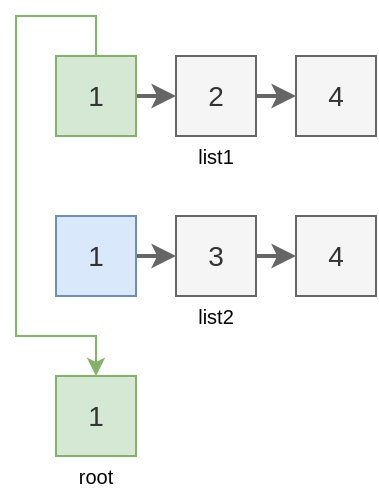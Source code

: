 <mxfile version="26.0.9" pages="6">
  <diagram name="1" id="raGk_D8FTLXwgUmbc4jt">
    <mxGraphModel dx="479" dy="602" grid="1" gridSize="10" guides="1" tooltips="1" connect="1" arrows="1" fold="1" page="1" pageScale="1" pageWidth="260" pageHeight="320" math="0" shadow="0">
      <root>
        <mxCell id="0" />
        <mxCell id="1" parent="0" />
        <mxCell id="jTd84X1G22GfpIwI3Wmg-1" style="edgeStyle=orthogonalEdgeStyle;rounded=0;orthogonalLoop=1;jettySize=auto;html=1;exitX=1;exitY=0.5;exitDx=0;exitDy=0;entryX=0;entryY=0.5;entryDx=0;entryDy=0;fillColor=#f5f5f5;strokeColor=#666666;strokeWidth=2;" parent="1" source="zCmTgFsGxIaxcytd8qIg-1" target="zCmTgFsGxIaxcytd8qIg-2" edge="1">
          <mxGeometry relative="1" as="geometry" />
        </mxCell>
        <mxCell id="7hK9Z41RGyeXFMQ4H9im-3" style="edgeStyle=orthogonalEdgeStyle;rounded=0;orthogonalLoop=1;jettySize=auto;html=1;exitX=0.5;exitY=0;exitDx=0;exitDy=0;entryX=0.5;entryY=0;entryDx=0;entryDy=0;fillColor=#d5e8d4;strokeColor=#82b366;" edge="1" parent="1" source="zCmTgFsGxIaxcytd8qIg-1" target="7hK9Z41RGyeXFMQ4H9im-2">
          <mxGeometry relative="1" as="geometry">
            <Array as="points">
              <mxPoint x="80" y="40" />
              <mxPoint x="40" y="40" />
              <mxPoint x="40" y="200" />
              <mxPoint x="80" y="200" />
            </Array>
          </mxGeometry>
        </mxCell>
        <mxCell id="zCmTgFsGxIaxcytd8qIg-1" value="1" style="text;html=1;align=center;verticalAlign=middle;whiteSpace=wrap;rounded=0;fillColor=#d5e8d4;strokeColor=#82b366;fontSize=14;fontColor=#333333;" parent="1" vertex="1">
          <mxGeometry x="60" y="60" width="40" height="40" as="geometry" />
        </mxCell>
        <mxCell id="jTd84X1G22GfpIwI3Wmg-2" style="edgeStyle=orthogonalEdgeStyle;rounded=0;orthogonalLoop=1;jettySize=auto;html=1;exitX=1;exitY=0.5;exitDx=0;exitDy=0;entryX=0;entryY=0.5;entryDx=0;entryDy=0;fillColor=#f5f5f5;strokeColor=#666666;strokeWidth=2;" parent="1" source="zCmTgFsGxIaxcytd8qIg-2" target="zCmTgFsGxIaxcytd8qIg-3" edge="1">
          <mxGeometry relative="1" as="geometry">
            <mxPoint x="200" y="80" as="sourcePoint" />
          </mxGeometry>
        </mxCell>
        <mxCell id="zCmTgFsGxIaxcytd8qIg-2" value="2" style="text;html=1;align=center;verticalAlign=middle;whiteSpace=wrap;rounded=0;fillColor=#f5f5f5;strokeColor=#666666;fontSize=14;fontColor=#333333;" parent="1" vertex="1">
          <mxGeometry x="120" y="60" width="40" height="40" as="geometry" />
        </mxCell>
        <mxCell id="zCmTgFsGxIaxcytd8qIg-3" value="4" style="text;html=1;align=center;verticalAlign=middle;whiteSpace=wrap;rounded=0;fillColor=#f5f5f5;strokeColor=#666666;fontSize=14;fontColor=#333333;" parent="1" vertex="1">
          <mxGeometry x="180" y="60" width="40" height="40" as="geometry" />
        </mxCell>
        <mxCell id="AQBsLTuEEX6UYwU5JBV7-1" value="list1" style="text;html=1;align=center;verticalAlign=middle;whiteSpace=wrap;rounded=0;fontSize=10;" parent="1" vertex="1">
          <mxGeometry x="60" y="100" width="160" height="20" as="geometry" />
        </mxCell>
        <mxCell id="9O1mxxfFyx1soMVcyxZJ-1" style="edgeStyle=orthogonalEdgeStyle;rounded=0;orthogonalLoop=1;jettySize=auto;html=1;exitX=1;exitY=0.5;exitDx=0;exitDy=0;entryX=0;entryY=0.5;entryDx=0;entryDy=0;fillColor=#f5f5f5;strokeColor=#666666;strokeWidth=2;" parent="1" source="9O1mxxfFyx1soMVcyxZJ-2" target="9O1mxxfFyx1soMVcyxZJ-4" edge="1">
          <mxGeometry relative="1" as="geometry" />
        </mxCell>
        <mxCell id="9O1mxxfFyx1soMVcyxZJ-2" value="1" style="text;html=1;align=center;verticalAlign=middle;whiteSpace=wrap;rounded=0;fillColor=#dae8fc;strokeColor=#6c8ebf;fontSize=14;fontColor=#333333;" parent="1" vertex="1">
          <mxGeometry x="60" y="140" width="40" height="40" as="geometry" />
        </mxCell>
        <mxCell id="9O1mxxfFyx1soMVcyxZJ-3" style="edgeStyle=orthogonalEdgeStyle;rounded=0;orthogonalLoop=1;jettySize=auto;html=1;exitX=1;exitY=0.5;exitDx=0;exitDy=0;entryX=0;entryY=0.5;entryDx=0;entryDy=0;fillColor=#f5f5f5;strokeColor=#666666;strokeWidth=2;" parent="1" source="9O1mxxfFyx1soMVcyxZJ-4" target="9O1mxxfFyx1soMVcyxZJ-5" edge="1">
          <mxGeometry relative="1" as="geometry">
            <mxPoint x="200" y="160" as="sourcePoint" />
          </mxGeometry>
        </mxCell>
        <mxCell id="9O1mxxfFyx1soMVcyxZJ-4" value="3" style="text;html=1;align=center;verticalAlign=middle;whiteSpace=wrap;rounded=0;fillColor=#f5f5f5;strokeColor=#666666;fontSize=14;fontColor=#333333;" parent="1" vertex="1">
          <mxGeometry x="120" y="140" width="40" height="40" as="geometry" />
        </mxCell>
        <mxCell id="9O1mxxfFyx1soMVcyxZJ-5" value="4" style="text;html=1;align=center;verticalAlign=middle;whiteSpace=wrap;rounded=0;fillColor=#f5f5f5;strokeColor=#666666;fontSize=14;fontColor=#333333;" parent="1" vertex="1">
          <mxGeometry x="180" y="140" width="40" height="40" as="geometry" />
        </mxCell>
        <mxCell id="7hK9Z41RGyeXFMQ4H9im-1" value="list2" style="text;html=1;align=center;verticalAlign=middle;whiteSpace=wrap;rounded=0;fontSize=10;" vertex="1" parent="1">
          <mxGeometry x="60" y="180" width="160" height="20" as="geometry" />
        </mxCell>
        <mxCell id="7hK9Z41RGyeXFMQ4H9im-2" value="1" style="text;html=1;align=center;verticalAlign=middle;whiteSpace=wrap;rounded=0;fillColor=#d5e8d4;strokeColor=#82b366;fontSize=14;fontColor=#333333;" vertex="1" parent="1">
          <mxGeometry x="60" y="220" width="40" height="40" as="geometry" />
        </mxCell>
        <mxCell id="7hK9Z41RGyeXFMQ4H9im-5" value="root" style="text;html=1;align=center;verticalAlign=middle;whiteSpace=wrap;rounded=0;fontSize=10;" vertex="1" parent="1">
          <mxGeometry x="60" y="260" width="40" height="20" as="geometry" />
        </mxCell>
      </root>
    </mxGraphModel>
  </diagram>
  <diagram name="2" id="fkAzctcN_5hKLY0FNa3m">
    <mxGraphModel dx="479" dy="602" grid="1" gridSize="10" guides="1" tooltips="1" connect="1" arrows="1" fold="1" page="1" pageScale="1" pageWidth="260" pageHeight="320" math="0" shadow="0">
      <root>
        <mxCell id="cw38NfJHLluVsukhfyXg-0" />
        <mxCell id="cw38NfJHLluVsukhfyXg-1" parent="cw38NfJHLluVsukhfyXg-0" />
        <mxCell id="cw38NfJHLluVsukhfyXg-2" style="edgeStyle=orthogonalEdgeStyle;rounded=0;orthogonalLoop=1;jettySize=auto;html=1;exitX=1;exitY=0.5;exitDx=0;exitDy=0;entryX=0;entryY=0.5;entryDx=0;entryDy=0;fillColor=#f5f5f5;strokeColor=#666666;strokeWidth=2;" edge="1" parent="cw38NfJHLluVsukhfyXg-1" source="cw38NfJHLluVsukhfyXg-4" target="cw38NfJHLluVsukhfyXg-6">
          <mxGeometry relative="1" as="geometry" />
        </mxCell>
        <mxCell id="cw38NfJHLluVsukhfyXg-3" style="edgeStyle=orthogonalEdgeStyle;rounded=0;orthogonalLoop=1;jettySize=auto;html=1;exitX=0.5;exitY=0;exitDx=0;exitDy=0;entryX=0.5;entryY=0;entryDx=0;entryDy=0;fillColor=#d5e8d4;strokeColor=#82b366;" edge="1" parent="cw38NfJHLluVsukhfyXg-1" source="cw38NfJHLluVsukhfyXg-10" target="5VlHmHLrL-WMpSwozJTj-0">
          <mxGeometry relative="1" as="geometry">
            <Array as="points">
              <mxPoint x="80" y="120" />
              <mxPoint x="40" y="120" />
              <mxPoint x="40" y="200" />
              <mxPoint x="140" y="200" />
            </Array>
          </mxGeometry>
        </mxCell>
        <mxCell id="cw38NfJHLluVsukhfyXg-4" value="2" style="text;html=1;align=center;verticalAlign=middle;whiteSpace=wrap;rounded=0;fillColor=#dae8fc;strokeColor=#6c8ebf;fontSize=14;fontColor=#333333;" vertex="1" parent="cw38NfJHLluVsukhfyXg-1">
          <mxGeometry x="60" y="60" width="40" height="40" as="geometry" />
        </mxCell>
        <mxCell id="cw38NfJHLluVsukhfyXg-6" value="4" style="text;html=1;align=center;verticalAlign=middle;whiteSpace=wrap;rounded=0;fillColor=#f5f5f5;strokeColor=#666666;fontSize=14;fontColor=#333333;" vertex="1" parent="cw38NfJHLluVsukhfyXg-1">
          <mxGeometry x="120" y="60" width="40" height="40" as="geometry" />
        </mxCell>
        <mxCell id="cw38NfJHLluVsukhfyXg-8" value="list1" style="text;html=1;align=center;verticalAlign=middle;whiteSpace=wrap;rounded=0;fontSize=10;" vertex="1" parent="cw38NfJHLluVsukhfyXg-1">
          <mxGeometry x="60" y="100" width="100" height="20" as="geometry" />
        </mxCell>
        <mxCell id="cw38NfJHLluVsukhfyXg-9" style="edgeStyle=orthogonalEdgeStyle;rounded=0;orthogonalLoop=1;jettySize=auto;html=1;exitX=1;exitY=0.5;exitDx=0;exitDy=0;entryX=0;entryY=0.5;entryDx=0;entryDy=0;fillColor=#f5f5f5;strokeColor=#666666;strokeWidth=2;" edge="1" parent="cw38NfJHLluVsukhfyXg-1" source="cw38NfJHLluVsukhfyXg-10" target="cw38NfJHLluVsukhfyXg-12">
          <mxGeometry relative="1" as="geometry" />
        </mxCell>
        <mxCell id="cw38NfJHLluVsukhfyXg-10" value="1" style="text;html=1;align=center;verticalAlign=middle;whiteSpace=wrap;rounded=0;fillColor=#d5e8d4;strokeColor=#82b366;fontSize=14;fontColor=#333333;" vertex="1" parent="cw38NfJHLluVsukhfyXg-1">
          <mxGeometry x="60" y="140" width="40" height="40" as="geometry" />
        </mxCell>
        <mxCell id="cw38NfJHLluVsukhfyXg-11" style="edgeStyle=orthogonalEdgeStyle;rounded=0;orthogonalLoop=1;jettySize=auto;html=1;exitX=1;exitY=0.5;exitDx=0;exitDy=0;entryX=0;entryY=0.5;entryDx=0;entryDy=0;fillColor=#f5f5f5;strokeColor=#666666;strokeWidth=2;" edge="1" parent="cw38NfJHLluVsukhfyXg-1" source="cw38NfJHLluVsukhfyXg-12" target="cw38NfJHLluVsukhfyXg-13">
          <mxGeometry relative="1" as="geometry">
            <mxPoint x="200" y="160" as="sourcePoint" />
          </mxGeometry>
        </mxCell>
        <mxCell id="cw38NfJHLluVsukhfyXg-12" value="3" style="text;html=1;align=center;verticalAlign=middle;whiteSpace=wrap;rounded=0;fillColor=#f5f5f5;strokeColor=#666666;fontSize=14;fontColor=#333333;" vertex="1" parent="cw38NfJHLluVsukhfyXg-1">
          <mxGeometry x="120" y="140" width="40" height="40" as="geometry" />
        </mxCell>
        <mxCell id="cw38NfJHLluVsukhfyXg-13" value="4" style="text;html=1;align=center;verticalAlign=middle;whiteSpace=wrap;rounded=0;fillColor=#f5f5f5;strokeColor=#666666;fontSize=14;fontColor=#333333;" vertex="1" parent="cw38NfJHLluVsukhfyXg-1">
          <mxGeometry x="180" y="140" width="40" height="40" as="geometry" />
        </mxCell>
        <mxCell id="cw38NfJHLluVsukhfyXg-14" value="list2" style="text;html=1;align=center;verticalAlign=middle;whiteSpace=wrap;rounded=0;fontSize=10;" vertex="1" parent="cw38NfJHLluVsukhfyXg-1">
          <mxGeometry x="60" y="180" width="160" height="20" as="geometry" />
        </mxCell>
        <mxCell id="cw38NfJHLluVsukhfyXg-15" value="1" style="text;html=1;align=center;verticalAlign=middle;whiteSpace=wrap;rounded=0;fillColor=#f5f5f5;strokeColor=#666666;fontSize=14;fontColor=#333333;" vertex="1" parent="cw38NfJHLluVsukhfyXg-1">
          <mxGeometry x="60" y="220" width="40" height="40" as="geometry" />
        </mxCell>
        <mxCell id="cw38NfJHLluVsukhfyXg-16" value="root" style="text;html=1;align=center;verticalAlign=middle;whiteSpace=wrap;rounded=0;fontSize=10;" vertex="1" parent="cw38NfJHLluVsukhfyXg-1">
          <mxGeometry x="60" y="260" width="100" height="20" as="geometry" />
        </mxCell>
        <mxCell id="5VlHmHLrL-WMpSwozJTj-0" value="1" style="text;html=1;align=center;verticalAlign=middle;whiteSpace=wrap;rounded=0;fillColor=#d5e8d4;strokeColor=#82b366;fontSize=14;fontColor=#333333;" vertex="1" parent="cw38NfJHLluVsukhfyXg-1">
          <mxGeometry x="120" y="220" width="40" height="40" as="geometry" />
        </mxCell>
        <mxCell id="GnSsORY7JH4M9R1ERSh8-0" style="edgeStyle=orthogonalEdgeStyle;rounded=0;orthogonalLoop=1;jettySize=auto;html=1;exitX=1;exitY=0.5;exitDx=0;exitDy=0;fillColor=#f5f5f5;strokeColor=#666666;strokeWidth=2;entryX=0;entryY=0.5;entryDx=0;entryDy=0;" edge="1" parent="cw38NfJHLluVsukhfyXg-1" source="cw38NfJHLluVsukhfyXg-15" target="5VlHmHLrL-WMpSwozJTj-0">
          <mxGeometry relative="1" as="geometry">
            <mxPoint x="110" y="170" as="sourcePoint" />
            <mxPoint x="110" y="210" as="targetPoint" />
          </mxGeometry>
        </mxCell>
      </root>
    </mxGraphModel>
  </diagram>
  <diagram name="3" id="-ntdIuObVDNcW3a2bmWH">
    <mxGraphModel dx="411" dy="516" grid="1" gridSize="10" guides="1" tooltips="1" connect="1" arrows="1" fold="1" page="1" pageScale="1" pageWidth="260" pageHeight="320" math="0" shadow="0">
      <root>
        <mxCell id="JK1_rzkIHCxc88ZtThr4-0" />
        <mxCell id="JK1_rzkIHCxc88ZtThr4-1" parent="JK1_rzkIHCxc88ZtThr4-0" />
        <mxCell id="JK1_rzkIHCxc88ZtThr4-2" style="edgeStyle=orthogonalEdgeStyle;rounded=0;orthogonalLoop=1;jettySize=auto;html=1;exitX=1;exitY=0.5;exitDx=0;exitDy=0;entryX=0;entryY=0.5;entryDx=0;entryDy=0;fillColor=#f5f5f5;strokeColor=#666666;strokeWidth=2;" edge="1" parent="JK1_rzkIHCxc88ZtThr4-1" source="JK1_rzkIHCxc88ZtThr4-4" target="JK1_rzkIHCxc88ZtThr4-5">
          <mxGeometry relative="1" as="geometry" />
        </mxCell>
        <mxCell id="JK1_rzkIHCxc88ZtThr4-3" style="edgeStyle=orthogonalEdgeStyle;rounded=0;orthogonalLoop=1;jettySize=auto;html=1;exitX=0.5;exitY=0;exitDx=0;exitDy=0;entryX=0.5;entryY=0;entryDx=0;entryDy=0;fillColor=#d5e8d4;strokeColor=#82b366;" edge="1" parent="JK1_rzkIHCxc88ZtThr4-1" source="JK1_rzkIHCxc88ZtThr4-4" target="YRRhWOOsMMy2loB9VM8X-0">
          <mxGeometry relative="1" as="geometry">
            <Array as="points">
              <mxPoint x="80" y="40" />
              <mxPoint x="40" y="40" />
              <mxPoint x="40" y="200" />
              <mxPoint x="200" y="200" />
            </Array>
          </mxGeometry>
        </mxCell>
        <mxCell id="JK1_rzkIHCxc88ZtThr4-4" value="2" style="text;html=1;align=center;verticalAlign=middle;whiteSpace=wrap;rounded=0;fillColor=#d5e8d4;strokeColor=#82b366;fontSize=14;fontColor=#333333;" vertex="1" parent="JK1_rzkIHCxc88ZtThr4-1">
          <mxGeometry x="60" y="60" width="40" height="40" as="geometry" />
        </mxCell>
        <mxCell id="JK1_rzkIHCxc88ZtThr4-5" value="4" style="text;html=1;align=center;verticalAlign=middle;whiteSpace=wrap;rounded=0;fillColor=#f5f5f5;strokeColor=#666666;fontSize=14;fontColor=#333333;" vertex="1" parent="JK1_rzkIHCxc88ZtThr4-1">
          <mxGeometry x="120" y="60" width="40" height="40" as="geometry" />
        </mxCell>
        <mxCell id="JK1_rzkIHCxc88ZtThr4-6" value="list1" style="text;html=1;align=center;verticalAlign=middle;whiteSpace=wrap;rounded=0;fontSize=10;" vertex="1" parent="JK1_rzkIHCxc88ZtThr4-1">
          <mxGeometry x="60" y="100" width="100" height="20" as="geometry" />
        </mxCell>
        <mxCell id="JK1_rzkIHCxc88ZtThr4-7" style="edgeStyle=orthogonalEdgeStyle;rounded=0;orthogonalLoop=1;jettySize=auto;html=1;exitX=1;exitY=0.5;exitDx=0;exitDy=0;entryX=0;entryY=0.5;entryDx=0;entryDy=0;fillColor=#f5f5f5;strokeColor=#666666;strokeWidth=2;" edge="1" parent="JK1_rzkIHCxc88ZtThr4-1" source="JK1_rzkIHCxc88ZtThr4-8" target="JK1_rzkIHCxc88ZtThr4-10">
          <mxGeometry relative="1" as="geometry" />
        </mxCell>
        <mxCell id="JK1_rzkIHCxc88ZtThr4-8" value="3" style="text;html=1;align=center;verticalAlign=middle;whiteSpace=wrap;rounded=0;fillColor=#dae8fc;strokeColor=#6c8ebf;fontSize=14;fontColor=#333333;" vertex="1" parent="JK1_rzkIHCxc88ZtThr4-1">
          <mxGeometry x="60" y="140" width="40" height="40" as="geometry" />
        </mxCell>
        <mxCell id="JK1_rzkIHCxc88ZtThr4-10" value="4" style="text;html=1;align=center;verticalAlign=middle;whiteSpace=wrap;rounded=0;fillColor=#f5f5f5;strokeColor=#666666;fontSize=14;fontColor=#333333;" vertex="1" parent="JK1_rzkIHCxc88ZtThr4-1">
          <mxGeometry x="120" y="140" width="40" height="40" as="geometry" />
        </mxCell>
        <mxCell id="JK1_rzkIHCxc88ZtThr4-12" value="list2" style="text;html=1;align=center;verticalAlign=middle;whiteSpace=wrap;rounded=0;fontSize=10;" vertex="1" parent="JK1_rzkIHCxc88ZtThr4-1">
          <mxGeometry x="60" y="180" width="100" height="20" as="geometry" />
        </mxCell>
        <mxCell id="JK1_rzkIHCxc88ZtThr4-13" value="1" style="text;html=1;align=center;verticalAlign=middle;whiteSpace=wrap;rounded=0;fillColor=#f5f5f5;strokeColor=#666666;fontSize=14;fontColor=#333333;" vertex="1" parent="JK1_rzkIHCxc88ZtThr4-1">
          <mxGeometry x="60" y="220" width="40" height="40" as="geometry" />
        </mxCell>
        <mxCell id="JK1_rzkIHCxc88ZtThr4-14" value="root" style="text;html=1;align=center;verticalAlign=middle;whiteSpace=wrap;rounded=0;fontSize=10;" vertex="1" parent="JK1_rzkIHCxc88ZtThr4-1">
          <mxGeometry x="60" y="260" width="160" height="20" as="geometry" />
        </mxCell>
        <mxCell id="JK1_rzkIHCxc88ZtThr4-15" value="1" style="text;html=1;align=center;verticalAlign=middle;whiteSpace=wrap;rounded=0;fillColor=#f5f5f5;strokeColor=#666666;fontSize=14;fontColor=#333333;" vertex="1" parent="JK1_rzkIHCxc88ZtThr4-1">
          <mxGeometry x="120" y="220" width="40" height="40" as="geometry" />
        </mxCell>
        <mxCell id="JK1_rzkIHCxc88ZtThr4-16" style="edgeStyle=orthogonalEdgeStyle;rounded=0;orthogonalLoop=1;jettySize=auto;html=1;exitX=1;exitY=0.5;exitDx=0;exitDy=0;fillColor=#f5f5f5;strokeColor=#666666;strokeWidth=2;entryX=0;entryY=0.5;entryDx=0;entryDy=0;" edge="1" parent="JK1_rzkIHCxc88ZtThr4-1" source="JK1_rzkIHCxc88ZtThr4-13" target="JK1_rzkIHCxc88ZtThr4-15">
          <mxGeometry relative="1" as="geometry">
            <mxPoint x="110" y="170" as="sourcePoint" />
            <mxPoint x="110" y="210" as="targetPoint" />
          </mxGeometry>
        </mxCell>
        <mxCell id="YRRhWOOsMMy2loB9VM8X-0" value="2" style="text;html=1;align=center;verticalAlign=middle;whiteSpace=wrap;rounded=0;fillColor=#d5e8d4;strokeColor=#82b366;fontSize=14;fontColor=#333333;" vertex="1" parent="JK1_rzkIHCxc88ZtThr4-1">
          <mxGeometry x="180" y="220" width="40" height="40" as="geometry" />
        </mxCell>
        <mxCell id="hKQMbprKkgxsJ7ZzSGGo-0" style="edgeStyle=orthogonalEdgeStyle;rounded=0;orthogonalLoop=1;jettySize=auto;html=1;fillColor=#f5f5f5;strokeColor=#666666;strokeWidth=2;entryX=0;entryY=0.5;entryDx=0;entryDy=0;exitX=1;exitY=0.5;exitDx=0;exitDy=0;" edge="1" parent="JK1_rzkIHCxc88ZtThr4-1" source="JK1_rzkIHCxc88ZtThr4-15" target="YRRhWOOsMMy2loB9VM8X-0">
          <mxGeometry relative="1" as="geometry">
            <mxPoint x="170" y="250" as="sourcePoint" />
            <mxPoint x="130" y="250" as="targetPoint" />
          </mxGeometry>
        </mxCell>
      </root>
    </mxGraphModel>
  </diagram>
  <diagram name="4" id="efId-3v-Nc6F3Al1yjx0">
    <mxGraphModel dx="419" dy="527" grid="1" gridSize="10" guides="1" tooltips="1" connect="1" arrows="1" fold="1" page="1" pageScale="1" pageWidth="320" pageHeight="320" math="0" shadow="0">
      <root>
        <mxCell id="clmwfE0K63QgBJZTxzQz-0" />
        <mxCell id="clmwfE0K63QgBJZTxzQz-1" parent="clmwfE0K63QgBJZTxzQz-0" />
        <mxCell id="clmwfE0K63QgBJZTxzQz-3" style="edgeStyle=orthogonalEdgeStyle;rounded=0;orthogonalLoop=1;jettySize=auto;html=1;exitX=0.5;exitY=0;exitDx=0;exitDy=0;entryX=0.5;entryY=0;entryDx=0;entryDy=0;fillColor=#d5e8d4;strokeColor=#82b366;" edge="1" parent="clmwfE0K63QgBJZTxzQz-1" source="clmwfE0K63QgBJZTxzQz-8" target="IkyPmD7WuQSrqk3YRfKl-0">
          <mxGeometry relative="1" as="geometry">
            <Array as="points">
              <mxPoint x="80" y="120" />
              <mxPoint x="40" y="120" />
              <mxPoint x="40" y="200" />
              <mxPoint x="260" y="200" />
            </Array>
          </mxGeometry>
        </mxCell>
        <mxCell id="clmwfE0K63QgBJZTxzQz-4" value="4" style="text;html=1;align=center;verticalAlign=middle;whiteSpace=wrap;rounded=0;fillColor=#dae8fc;strokeColor=#6c8ebf;fontSize=14;fontColor=#333333;" vertex="1" parent="clmwfE0K63QgBJZTxzQz-1">
          <mxGeometry x="60" y="60" width="40" height="40" as="geometry" />
        </mxCell>
        <mxCell id="clmwfE0K63QgBJZTxzQz-6" value="list1" style="text;html=1;align=center;verticalAlign=middle;whiteSpace=wrap;rounded=0;fontSize=10;" vertex="1" parent="clmwfE0K63QgBJZTxzQz-1">
          <mxGeometry x="60" y="100" width="40" height="20" as="geometry" />
        </mxCell>
        <mxCell id="clmwfE0K63QgBJZTxzQz-7" style="edgeStyle=orthogonalEdgeStyle;rounded=0;orthogonalLoop=1;jettySize=auto;html=1;exitX=1;exitY=0.5;exitDx=0;exitDy=0;entryX=0;entryY=0.5;entryDx=0;entryDy=0;fillColor=#f5f5f5;strokeColor=#666666;strokeWidth=2;" edge="1" parent="clmwfE0K63QgBJZTxzQz-1" source="clmwfE0K63QgBJZTxzQz-8" target="clmwfE0K63QgBJZTxzQz-9">
          <mxGeometry relative="1" as="geometry" />
        </mxCell>
        <mxCell id="clmwfE0K63QgBJZTxzQz-8" value="3" style="text;html=1;align=center;verticalAlign=middle;whiteSpace=wrap;rounded=0;fillColor=#d5e8d4;strokeColor=#82b366;fontSize=14;fontColor=#333333;" vertex="1" parent="clmwfE0K63QgBJZTxzQz-1">
          <mxGeometry x="60" y="140" width="40" height="40" as="geometry" />
        </mxCell>
        <mxCell id="clmwfE0K63QgBJZTxzQz-9" value="4" style="text;html=1;align=center;verticalAlign=middle;whiteSpace=wrap;rounded=0;fillColor=#f5f5f5;strokeColor=#666666;fontSize=14;fontColor=#333333;" vertex="1" parent="clmwfE0K63QgBJZTxzQz-1">
          <mxGeometry x="120" y="140" width="40" height="40" as="geometry" />
        </mxCell>
        <mxCell id="clmwfE0K63QgBJZTxzQz-10" value="list2" style="text;html=1;align=center;verticalAlign=middle;whiteSpace=wrap;rounded=0;fontSize=10;" vertex="1" parent="clmwfE0K63QgBJZTxzQz-1">
          <mxGeometry x="60" y="180" width="100" height="20" as="geometry" />
        </mxCell>
        <mxCell id="clmwfE0K63QgBJZTxzQz-11" value="1" style="text;html=1;align=center;verticalAlign=middle;whiteSpace=wrap;rounded=0;fillColor=#f5f5f5;strokeColor=#666666;fontSize=14;fontColor=#333333;" vertex="1" parent="clmwfE0K63QgBJZTxzQz-1">
          <mxGeometry x="60" y="220" width="40" height="40" as="geometry" />
        </mxCell>
        <mxCell id="clmwfE0K63QgBJZTxzQz-12" value="root" style="text;html=1;align=center;verticalAlign=middle;whiteSpace=wrap;rounded=0;fontSize=10;" vertex="1" parent="clmwfE0K63QgBJZTxzQz-1">
          <mxGeometry x="60" y="260" width="220" height="20" as="geometry" />
        </mxCell>
        <mxCell id="clmwfE0K63QgBJZTxzQz-13" value="1" style="text;html=1;align=center;verticalAlign=middle;whiteSpace=wrap;rounded=0;fillColor=#f5f5f5;strokeColor=#666666;fontSize=14;fontColor=#333333;" vertex="1" parent="clmwfE0K63QgBJZTxzQz-1">
          <mxGeometry x="120" y="220" width="40" height="40" as="geometry" />
        </mxCell>
        <mxCell id="clmwfE0K63QgBJZTxzQz-14" style="edgeStyle=orthogonalEdgeStyle;rounded=0;orthogonalLoop=1;jettySize=auto;html=1;exitX=1;exitY=0.5;exitDx=0;exitDy=0;fillColor=#f5f5f5;strokeColor=#666666;strokeWidth=2;entryX=0;entryY=0.5;entryDx=0;entryDy=0;" edge="1" parent="clmwfE0K63QgBJZTxzQz-1" source="clmwfE0K63QgBJZTxzQz-11" target="clmwfE0K63QgBJZTxzQz-13">
          <mxGeometry relative="1" as="geometry">
            <mxPoint x="110" y="170" as="sourcePoint" />
            <mxPoint x="110" y="210" as="targetPoint" />
          </mxGeometry>
        </mxCell>
        <mxCell id="clmwfE0K63QgBJZTxzQz-15" value="2" style="text;html=1;align=center;verticalAlign=middle;whiteSpace=wrap;rounded=0;fillColor=#f5f5f5;strokeColor=#666666;fontSize=14;fontColor=#333333;" vertex="1" parent="clmwfE0K63QgBJZTxzQz-1">
          <mxGeometry x="180" y="220" width="40" height="40" as="geometry" />
        </mxCell>
        <mxCell id="clmwfE0K63QgBJZTxzQz-16" style="edgeStyle=orthogonalEdgeStyle;rounded=0;orthogonalLoop=1;jettySize=auto;html=1;fillColor=#f5f5f5;strokeColor=#666666;strokeWidth=2;entryX=0;entryY=0.5;entryDx=0;entryDy=0;exitX=1;exitY=0.5;exitDx=0;exitDy=0;" edge="1" parent="clmwfE0K63QgBJZTxzQz-1" source="clmwfE0K63QgBJZTxzQz-13" target="clmwfE0K63QgBJZTxzQz-15">
          <mxGeometry relative="1" as="geometry">
            <mxPoint x="170" y="250" as="sourcePoint" />
            <mxPoint x="130" y="250" as="targetPoint" />
          </mxGeometry>
        </mxCell>
        <mxCell id="IkyPmD7WuQSrqk3YRfKl-0" value="3" style="text;html=1;align=center;verticalAlign=middle;whiteSpace=wrap;rounded=0;fillColor=#d5e8d4;strokeColor=#82b366;fontSize=14;fontColor=#333333;" vertex="1" parent="clmwfE0K63QgBJZTxzQz-1">
          <mxGeometry x="240" y="220" width="40" height="40" as="geometry" />
        </mxCell>
        <mxCell id="IkyPmD7WuQSrqk3YRfKl-1" style="edgeStyle=orthogonalEdgeStyle;rounded=0;orthogonalLoop=1;jettySize=auto;html=1;fillColor=#f5f5f5;strokeColor=#666666;strokeWidth=2;entryX=0;entryY=0.5;entryDx=0;entryDy=0;exitX=1;exitY=0.5;exitDx=0;exitDy=0;" edge="1" parent="clmwfE0K63QgBJZTxzQz-1" source="clmwfE0K63QgBJZTxzQz-15" target="IkyPmD7WuQSrqk3YRfKl-0">
          <mxGeometry relative="1" as="geometry">
            <mxPoint x="230" y="251" as="sourcePoint" />
            <mxPoint x="190" y="250" as="targetPoint" />
          </mxGeometry>
        </mxCell>
      </root>
    </mxGraphModel>
  </diagram>
  <diagram name="5" id="ToqQ7OI4ski-VRpGB41H">
    <mxGraphModel dx="529" dy="666" grid="1" gridSize="10" guides="1" tooltips="1" connect="1" arrows="1" fold="1" page="1" pageScale="1" pageWidth="380" pageHeight="320" math="0" shadow="0">
      <root>
        <mxCell id="kZERJ2bYqomY9TrKXP6C-0" />
        <mxCell id="kZERJ2bYqomY9TrKXP6C-1" parent="kZERJ2bYqomY9TrKXP6C-0" />
        <mxCell id="kZERJ2bYqomY9TrKXP6C-2" style="edgeStyle=orthogonalEdgeStyle;rounded=0;orthogonalLoop=1;jettySize=auto;html=1;exitX=0.5;exitY=0;exitDx=0;exitDy=0;entryX=0.5;entryY=0;entryDx=0;entryDy=0;fillColor=#d5e8d4;strokeColor=#82b366;" edge="1" parent="kZERJ2bYqomY9TrKXP6C-1" source="kZERJ2bYqomY9TrKXP6C-3" target="D1mPOTwBjTe1wBQIFL57-0">
          <mxGeometry relative="1" as="geometry">
            <Array as="points">
              <mxPoint x="80" y="40" />
              <mxPoint x="40" y="40" />
              <mxPoint x="40" y="200" />
              <mxPoint x="320" y="200" />
            </Array>
          </mxGeometry>
        </mxCell>
        <mxCell id="kZERJ2bYqomY9TrKXP6C-3" value="4" style="text;html=1;align=center;verticalAlign=middle;whiteSpace=wrap;rounded=0;fillColor=#d5e8d4;strokeColor=#82b366;fontSize=14;fontColor=#333333;" vertex="1" parent="kZERJ2bYqomY9TrKXP6C-1">
          <mxGeometry x="60" y="60" width="40" height="40" as="geometry" />
        </mxCell>
        <mxCell id="kZERJ2bYqomY9TrKXP6C-4" value="list1" style="text;html=1;align=center;verticalAlign=middle;whiteSpace=wrap;rounded=0;fontSize=10;" vertex="1" parent="kZERJ2bYqomY9TrKXP6C-1">
          <mxGeometry x="60" y="100" width="40" height="20" as="geometry" />
        </mxCell>
        <mxCell id="kZERJ2bYqomY9TrKXP6C-6" value="4" style="text;html=1;align=center;verticalAlign=middle;whiteSpace=wrap;rounded=0;fillColor=#dae8fc;strokeColor=#6c8ebf;fontSize=14;fontColor=#333333;" vertex="1" parent="kZERJ2bYqomY9TrKXP6C-1">
          <mxGeometry x="60" y="140" width="40" height="40" as="geometry" />
        </mxCell>
        <mxCell id="kZERJ2bYqomY9TrKXP6C-8" value="list2" style="text;html=1;align=center;verticalAlign=middle;whiteSpace=wrap;rounded=0;fontSize=10;" vertex="1" parent="kZERJ2bYqomY9TrKXP6C-1">
          <mxGeometry x="60" y="180" width="40" height="20" as="geometry" />
        </mxCell>
        <mxCell id="kZERJ2bYqomY9TrKXP6C-9" value="1" style="text;html=1;align=center;verticalAlign=middle;whiteSpace=wrap;rounded=0;fillColor=#f5f5f5;strokeColor=#666666;fontSize=14;fontColor=#333333;" vertex="1" parent="kZERJ2bYqomY9TrKXP6C-1">
          <mxGeometry x="60" y="220" width="40" height="40" as="geometry" />
        </mxCell>
        <mxCell id="kZERJ2bYqomY9TrKXP6C-10" value="root" style="text;html=1;align=center;verticalAlign=middle;whiteSpace=wrap;rounded=0;fontSize=10;" vertex="1" parent="kZERJ2bYqomY9TrKXP6C-1">
          <mxGeometry x="60" y="260" width="280" height="20" as="geometry" />
        </mxCell>
        <mxCell id="kZERJ2bYqomY9TrKXP6C-11" value="1" style="text;html=1;align=center;verticalAlign=middle;whiteSpace=wrap;rounded=0;fillColor=#f5f5f5;strokeColor=#666666;fontSize=14;fontColor=#333333;" vertex="1" parent="kZERJ2bYqomY9TrKXP6C-1">
          <mxGeometry x="120" y="220" width="40" height="40" as="geometry" />
        </mxCell>
        <mxCell id="kZERJ2bYqomY9TrKXP6C-12" style="edgeStyle=orthogonalEdgeStyle;rounded=0;orthogonalLoop=1;jettySize=auto;html=1;exitX=1;exitY=0.5;exitDx=0;exitDy=0;fillColor=#f5f5f5;strokeColor=#666666;strokeWidth=2;entryX=0;entryY=0.5;entryDx=0;entryDy=0;" edge="1" parent="kZERJ2bYqomY9TrKXP6C-1" source="kZERJ2bYqomY9TrKXP6C-9" target="kZERJ2bYqomY9TrKXP6C-11">
          <mxGeometry relative="1" as="geometry">
            <mxPoint x="110" y="170" as="sourcePoint" />
            <mxPoint x="110" y="210" as="targetPoint" />
          </mxGeometry>
        </mxCell>
        <mxCell id="kZERJ2bYqomY9TrKXP6C-13" value="2" style="text;html=1;align=center;verticalAlign=middle;whiteSpace=wrap;rounded=0;fillColor=#f5f5f5;strokeColor=#666666;fontSize=14;fontColor=#333333;" vertex="1" parent="kZERJ2bYqomY9TrKXP6C-1">
          <mxGeometry x="180" y="220" width="40" height="40" as="geometry" />
        </mxCell>
        <mxCell id="kZERJ2bYqomY9TrKXP6C-14" style="edgeStyle=orthogonalEdgeStyle;rounded=0;orthogonalLoop=1;jettySize=auto;html=1;fillColor=#f5f5f5;strokeColor=#666666;strokeWidth=2;entryX=0;entryY=0.5;entryDx=0;entryDy=0;exitX=1;exitY=0.5;exitDx=0;exitDy=0;" edge="1" parent="kZERJ2bYqomY9TrKXP6C-1" source="kZERJ2bYqomY9TrKXP6C-11" target="kZERJ2bYqomY9TrKXP6C-13">
          <mxGeometry relative="1" as="geometry">
            <mxPoint x="170" y="250" as="sourcePoint" />
            <mxPoint x="130" y="250" as="targetPoint" />
          </mxGeometry>
        </mxCell>
        <mxCell id="kZERJ2bYqomY9TrKXP6C-15" value="3" style="text;html=1;align=center;verticalAlign=middle;whiteSpace=wrap;rounded=0;fillColor=#f5f5f5;strokeColor=#666666;fontSize=14;fontColor=#333333;" vertex="1" parent="kZERJ2bYqomY9TrKXP6C-1">
          <mxGeometry x="240" y="220" width="40" height="40" as="geometry" />
        </mxCell>
        <mxCell id="kZERJ2bYqomY9TrKXP6C-16" style="edgeStyle=orthogonalEdgeStyle;rounded=0;orthogonalLoop=1;jettySize=auto;html=1;fillColor=#f5f5f5;strokeColor=#666666;strokeWidth=2;entryX=0;entryY=0.5;entryDx=0;entryDy=0;exitX=1;exitY=0.5;exitDx=0;exitDy=0;" edge="1" parent="kZERJ2bYqomY9TrKXP6C-1" source="kZERJ2bYqomY9TrKXP6C-13" target="kZERJ2bYqomY9TrKXP6C-15">
          <mxGeometry relative="1" as="geometry">
            <mxPoint x="230" y="251" as="sourcePoint" />
            <mxPoint x="190" y="250" as="targetPoint" />
          </mxGeometry>
        </mxCell>
        <mxCell id="D1mPOTwBjTe1wBQIFL57-0" value="4" style="text;html=1;align=center;verticalAlign=middle;whiteSpace=wrap;rounded=0;fillColor=#d5e8d4;strokeColor=#82b366;fontSize=14;fontColor=#333333;" vertex="1" parent="kZERJ2bYqomY9TrKXP6C-1">
          <mxGeometry x="300" y="220" width="40" height="40" as="geometry" />
        </mxCell>
        <mxCell id="34v2CIZhdtFdWAJ3U4Ht-0" style="edgeStyle=orthogonalEdgeStyle;rounded=0;orthogonalLoop=1;jettySize=auto;html=1;fillColor=#f5f5f5;strokeColor=#666666;strokeWidth=2;entryX=0;entryY=0.5;entryDx=0;entryDy=0;exitX=1;exitY=0.5;exitDx=0;exitDy=0;" edge="1" parent="kZERJ2bYqomY9TrKXP6C-1" source="kZERJ2bYqomY9TrKXP6C-15" target="D1mPOTwBjTe1wBQIFL57-0">
          <mxGeometry relative="1" as="geometry">
            <mxPoint x="290" y="250" as="sourcePoint" />
            <mxPoint x="250" y="250" as="targetPoint" />
          </mxGeometry>
        </mxCell>
      </root>
    </mxGraphModel>
  </diagram>
  <diagram name="6" id="oVEjGhzmgWMKr1t2dDKd">
    <mxGraphModel dx="411" dy="516" grid="1" gridSize="10" guides="1" tooltips="1" connect="1" arrows="1" fold="1" page="1" pageScale="1" pageWidth="440" pageHeight="240" math="0" shadow="0">
      <root>
        <mxCell id="fhI1hsiwJ3MSP1fVTn3R-0" />
        <mxCell id="fhI1hsiwJ3MSP1fVTn3R-1" parent="fhI1hsiwJ3MSP1fVTn3R-0" />
        <mxCell id="fhI1hsiwJ3MSP1fVTn3R-2" style="edgeStyle=orthogonalEdgeStyle;rounded=0;orthogonalLoop=1;jettySize=auto;html=1;exitX=0.5;exitY=0;exitDx=0;exitDy=0;entryX=0.5;entryY=0;entryDx=0;entryDy=0;fillColor=#dae8fc;strokeColor=#6c8ebf;" edge="1" parent="fhI1hsiwJ3MSP1fVTn3R-1" source="fhI1hsiwJ3MSP1fVTn3R-5" target="-43uTaEsG_2IodQOD860-0">
          <mxGeometry relative="1" as="geometry">
            <Array as="points">
              <mxPoint x="80" y="40" />
              <mxPoint x="40" y="40" />
              <mxPoint x="40" y="120" />
              <mxPoint x="380" y="120" />
            </Array>
          </mxGeometry>
        </mxCell>
        <mxCell id="fhI1hsiwJ3MSP1fVTn3R-5" value="4" style="text;html=1;align=center;verticalAlign=middle;whiteSpace=wrap;rounded=0;fillColor=#dae8fc;strokeColor=#6c8ebf;fontSize=14;fontColor=#333333;" vertex="1" parent="fhI1hsiwJ3MSP1fVTn3R-1">
          <mxGeometry x="60" y="60" width="40" height="40" as="geometry" />
        </mxCell>
        <mxCell id="fhI1hsiwJ3MSP1fVTn3R-6" value="list2" style="text;html=1;align=center;verticalAlign=middle;whiteSpace=wrap;rounded=0;fontSize=10;" vertex="1" parent="fhI1hsiwJ3MSP1fVTn3R-1">
          <mxGeometry x="60" y="100" width="40" height="20" as="geometry" />
        </mxCell>
        <mxCell id="fhI1hsiwJ3MSP1fVTn3R-7" value="1" style="text;html=1;align=center;verticalAlign=middle;whiteSpace=wrap;rounded=0;fillColor=#f5f5f5;strokeColor=#666666;fontSize=14;fontColor=#333333;" vertex="1" parent="fhI1hsiwJ3MSP1fVTn3R-1">
          <mxGeometry x="60" y="140" width="40" height="40" as="geometry" />
        </mxCell>
        <mxCell id="fhI1hsiwJ3MSP1fVTn3R-8" value="root" style="text;html=1;align=center;verticalAlign=middle;whiteSpace=wrap;rounded=0;fontSize=10;" vertex="1" parent="fhI1hsiwJ3MSP1fVTn3R-1">
          <mxGeometry x="60" y="180" width="340" height="20" as="geometry" />
        </mxCell>
        <mxCell id="fhI1hsiwJ3MSP1fVTn3R-9" value="1" style="text;html=1;align=center;verticalAlign=middle;whiteSpace=wrap;rounded=0;fillColor=#f5f5f5;strokeColor=#666666;fontSize=14;fontColor=#333333;" vertex="1" parent="fhI1hsiwJ3MSP1fVTn3R-1">
          <mxGeometry x="120" y="140" width="40" height="40" as="geometry" />
        </mxCell>
        <mxCell id="fhI1hsiwJ3MSP1fVTn3R-10" style="edgeStyle=orthogonalEdgeStyle;rounded=0;orthogonalLoop=1;jettySize=auto;html=1;exitX=1;exitY=0.5;exitDx=0;exitDy=0;fillColor=#f5f5f5;strokeColor=#666666;strokeWidth=2;entryX=0;entryY=0.5;entryDx=0;entryDy=0;" edge="1" parent="fhI1hsiwJ3MSP1fVTn3R-1" source="fhI1hsiwJ3MSP1fVTn3R-7" target="fhI1hsiwJ3MSP1fVTn3R-9">
          <mxGeometry relative="1" as="geometry">
            <mxPoint x="110" y="90" as="sourcePoint" />
            <mxPoint x="110" y="130" as="targetPoint" />
          </mxGeometry>
        </mxCell>
        <mxCell id="fhI1hsiwJ3MSP1fVTn3R-11" value="2" style="text;html=1;align=center;verticalAlign=middle;whiteSpace=wrap;rounded=0;fillColor=#f5f5f5;strokeColor=#666666;fontSize=14;fontColor=#333333;" vertex="1" parent="fhI1hsiwJ3MSP1fVTn3R-1">
          <mxGeometry x="180" y="140" width="40" height="40" as="geometry" />
        </mxCell>
        <mxCell id="fhI1hsiwJ3MSP1fVTn3R-12" style="edgeStyle=orthogonalEdgeStyle;rounded=0;orthogonalLoop=1;jettySize=auto;html=1;fillColor=#f5f5f5;strokeColor=#666666;strokeWidth=2;entryX=0;entryY=0.5;entryDx=0;entryDy=0;exitX=1;exitY=0.5;exitDx=0;exitDy=0;" edge="1" parent="fhI1hsiwJ3MSP1fVTn3R-1" source="fhI1hsiwJ3MSP1fVTn3R-9" target="fhI1hsiwJ3MSP1fVTn3R-11">
          <mxGeometry relative="1" as="geometry">
            <mxPoint x="170" y="170" as="sourcePoint" />
            <mxPoint x="130" y="170" as="targetPoint" />
          </mxGeometry>
        </mxCell>
        <mxCell id="fhI1hsiwJ3MSP1fVTn3R-13" value="3" style="text;html=1;align=center;verticalAlign=middle;whiteSpace=wrap;rounded=0;fillColor=#f5f5f5;strokeColor=#666666;fontSize=14;fontColor=#333333;" vertex="1" parent="fhI1hsiwJ3MSP1fVTn3R-1">
          <mxGeometry x="240" y="140" width="40" height="40" as="geometry" />
        </mxCell>
        <mxCell id="fhI1hsiwJ3MSP1fVTn3R-14" style="edgeStyle=orthogonalEdgeStyle;rounded=0;orthogonalLoop=1;jettySize=auto;html=1;fillColor=#f5f5f5;strokeColor=#666666;strokeWidth=2;entryX=0;entryY=0.5;entryDx=0;entryDy=0;exitX=1;exitY=0.5;exitDx=0;exitDy=0;" edge="1" parent="fhI1hsiwJ3MSP1fVTn3R-1" source="fhI1hsiwJ3MSP1fVTn3R-11" target="fhI1hsiwJ3MSP1fVTn3R-13">
          <mxGeometry relative="1" as="geometry">
            <mxPoint x="230" y="171" as="sourcePoint" />
            <mxPoint x="190" y="170" as="targetPoint" />
          </mxGeometry>
        </mxCell>
        <mxCell id="fhI1hsiwJ3MSP1fVTn3R-15" value="4" style="text;html=1;align=center;verticalAlign=middle;whiteSpace=wrap;rounded=0;fillColor=#f5f5f5;strokeColor=#666666;fontSize=14;fontColor=#333333;" vertex="1" parent="fhI1hsiwJ3MSP1fVTn3R-1">
          <mxGeometry x="300" y="140" width="40" height="40" as="geometry" />
        </mxCell>
        <mxCell id="fhI1hsiwJ3MSP1fVTn3R-16" style="edgeStyle=orthogonalEdgeStyle;rounded=0;orthogonalLoop=1;jettySize=auto;html=1;fillColor=#f5f5f5;strokeColor=#666666;strokeWidth=2;entryX=0;entryY=0.5;entryDx=0;entryDy=0;exitX=1;exitY=0.5;exitDx=0;exitDy=0;" edge="1" parent="fhI1hsiwJ3MSP1fVTn3R-1" source="fhI1hsiwJ3MSP1fVTn3R-13" target="fhI1hsiwJ3MSP1fVTn3R-15">
          <mxGeometry relative="1" as="geometry">
            <mxPoint x="290" y="170" as="sourcePoint" />
            <mxPoint x="250" y="170" as="targetPoint" />
          </mxGeometry>
        </mxCell>
        <mxCell id="-43uTaEsG_2IodQOD860-0" value="4" style="text;html=1;align=center;verticalAlign=middle;whiteSpace=wrap;rounded=0;fillColor=#dae8fc;strokeColor=#6c8ebf;fontSize=14;fontColor=#333333;" vertex="1" parent="fhI1hsiwJ3MSP1fVTn3R-1">
          <mxGeometry x="360" y="140" width="40" height="40" as="geometry" />
        </mxCell>
        <mxCell id="-43uTaEsG_2IodQOD860-1" style="edgeStyle=orthogonalEdgeStyle;rounded=0;orthogonalLoop=1;jettySize=auto;html=1;fillColor=#f5f5f5;strokeColor=#666666;strokeWidth=2;entryX=0;entryY=0.5;entryDx=0;entryDy=0;exitX=1;exitY=0.5;exitDx=0;exitDy=0;" edge="1" parent="fhI1hsiwJ3MSP1fVTn3R-1" source="fhI1hsiwJ3MSP1fVTn3R-15" target="-43uTaEsG_2IodQOD860-0">
          <mxGeometry relative="1" as="geometry">
            <mxPoint x="350" y="170" as="sourcePoint" />
            <mxPoint x="310" y="170" as="targetPoint" />
          </mxGeometry>
        </mxCell>
      </root>
    </mxGraphModel>
  </diagram>
</mxfile>
